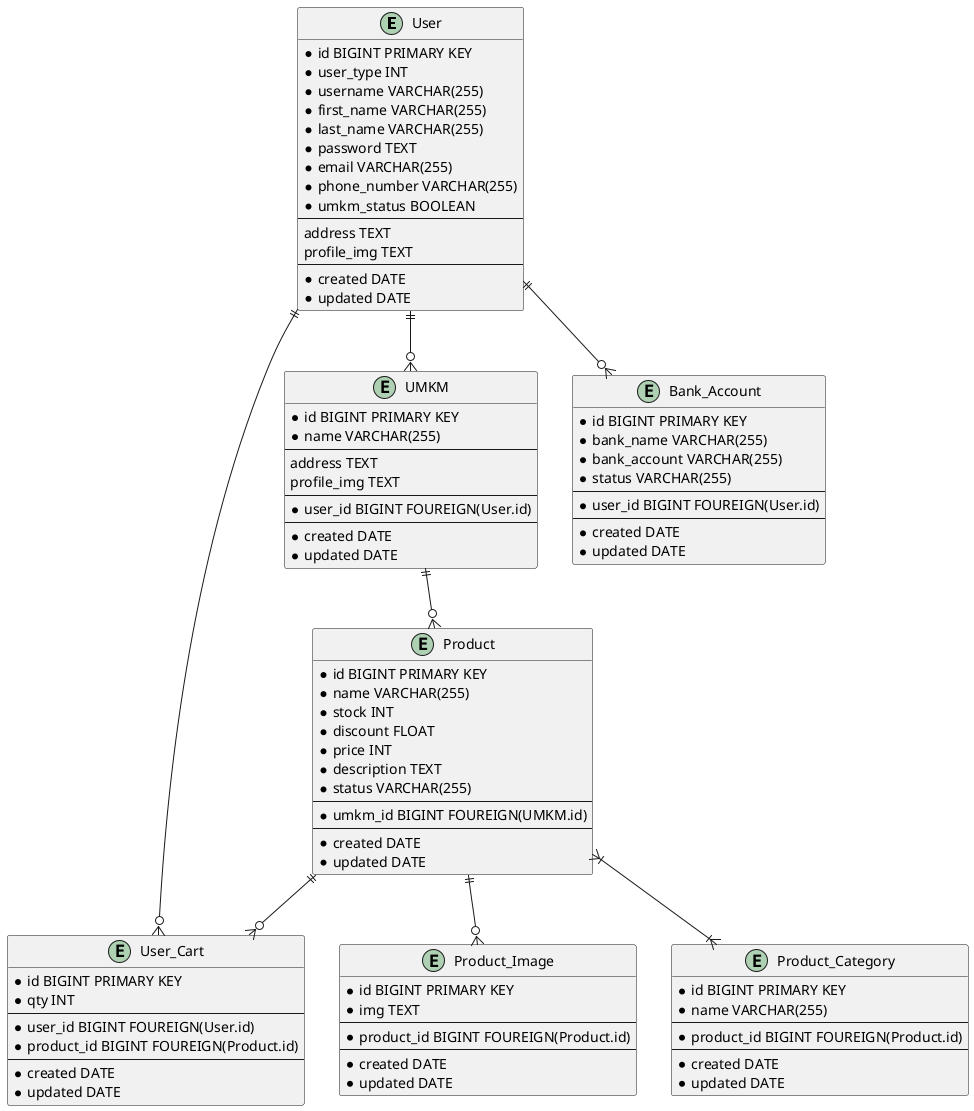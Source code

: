 @startuml

entity User {
    * id BIGINT PRIMARY KEY
    * user_type INT
    * username VARCHAR(255)
    * first_name VARCHAR(255)
    * last_name VARCHAR(255)
    * password TEXT
    * email VARCHAR(255)
    * phone_number VARCHAR(255)
    * umkm_status BOOLEAN
    --
    address TEXT
    profile_img TEXT
    --
    * created DATE
    * updated DATE
}

entity User_Cart {
    * id BIGINT PRIMARY KEY
    * qty INT
    --
    * user_id BIGINT FOUREIGN(User.id)
    * product_id BIGINT FOUREIGN(Product.id)
    --
    * created DATE
    * updated DATE
}

entity UMKM {
    * id BIGINT PRIMARY KEY
    * name VARCHAR(255)
    --
    address TEXT
    profile_img TEXT
    --
    * user_id BIGINT FOUREIGN(User.id)
    --
    * created DATE
    * updated DATE
}

entity Bank_Account {
    * id BIGINT PRIMARY KEY
    * bank_name VARCHAR(255)
    * bank_account VARCHAR(255)
    * status VARCHAR(255)
    --
    * user_id BIGINT FOUREIGN(User.id)
    --
    * created DATE
    * updated DATE
}

entity Product {
    * id BIGINT PRIMARY KEY
    * name VARCHAR(255)
    * stock INT
    * discount FLOAT
    * price INT
    * description TEXT
    * status VARCHAR(255)
    --
    * umkm_id BIGINT FOUREIGN(UMKM.id)
    --
    * created DATE
    * updated DATE
}

entity Product_Image {
    * id BIGINT PRIMARY KEY
    * img TEXT
    --
    * product_id BIGINT FOUREIGN(Product.id)
    --
    * created DATE
    * updated DATE
}

entity Product_Category {
    * id BIGINT PRIMARY KEY
    * name VARCHAR(255)
    --
    * product_id BIGINT FOUREIGN(Product.id)
    --
    * created DATE
    * updated DATE
}

' Relation
User ||--o{ UMKM
User ||--o{ Bank_Account
User ||--o{ User_Cart

UMKM ||--o{ Product

Product ||--o{ Product_Image
Product }|--|{ Product_Category
Product ||--o{ User_Cart

@enduml